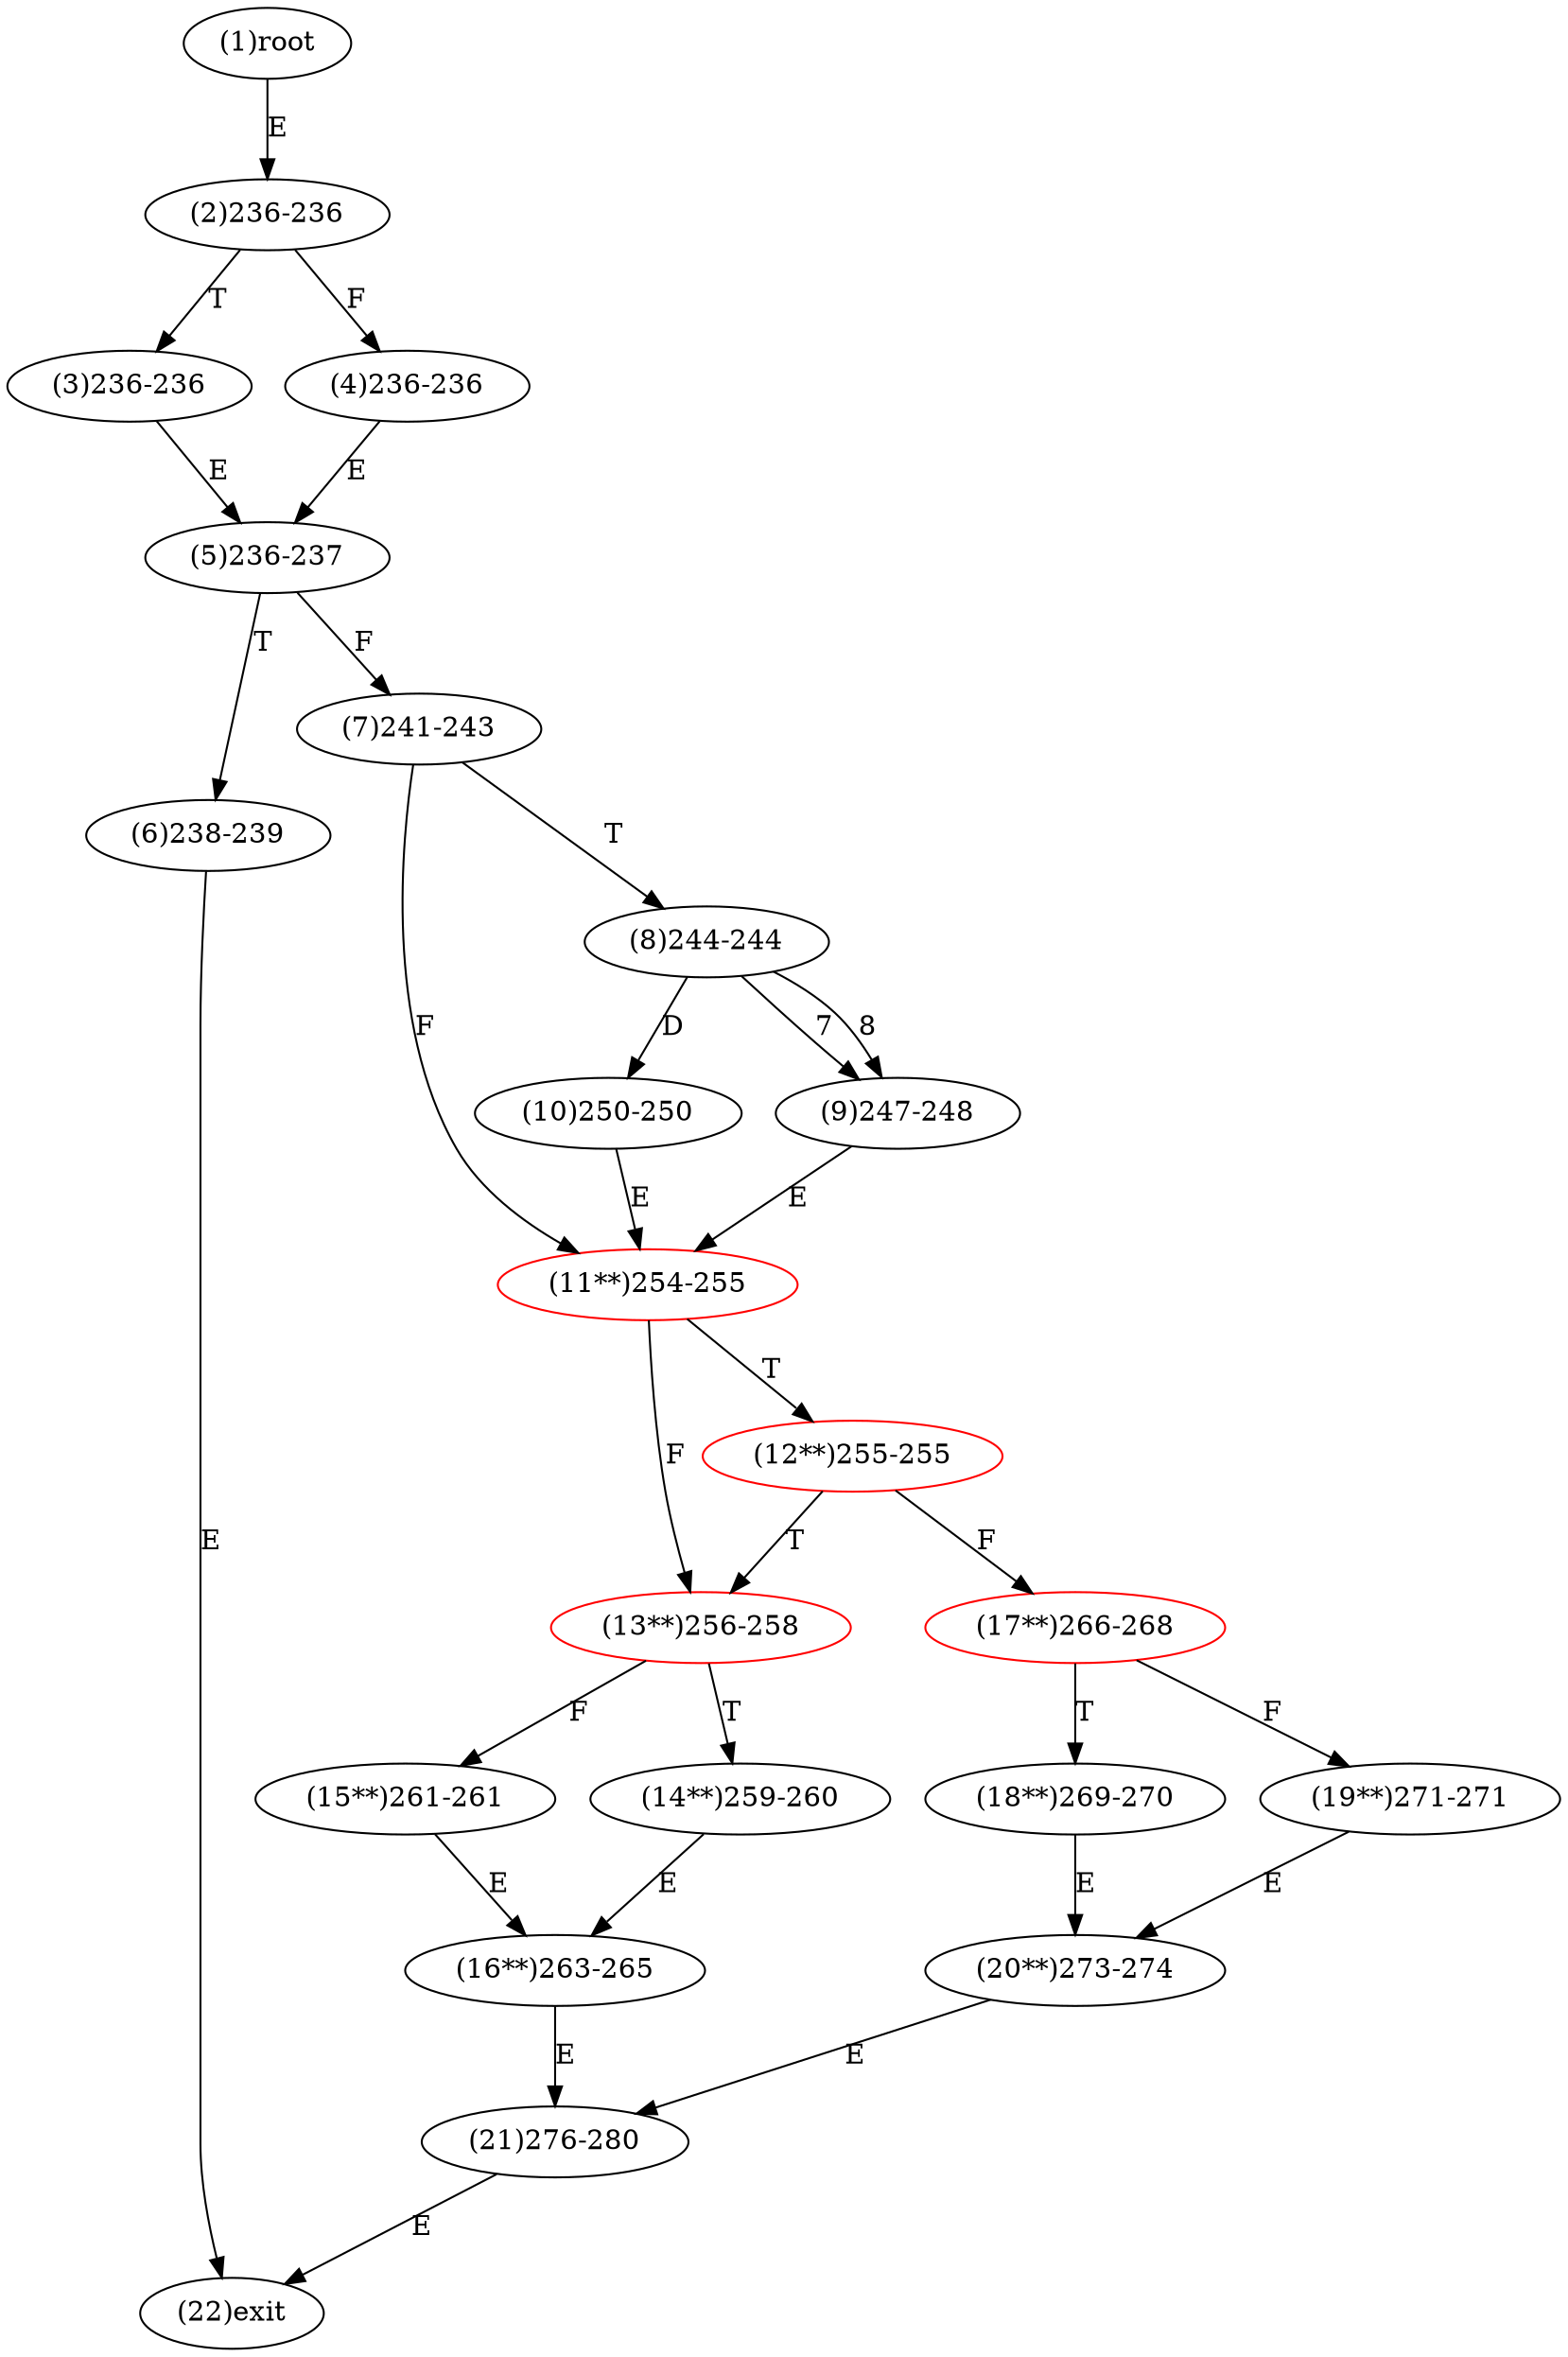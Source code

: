 digraph "" { 
1[ label="(1)root"];
2[ label="(2)236-236"];
3[ label="(3)236-236"];
4[ label="(4)236-236"];
5[ label="(5)236-237"];
6[ label="(6)238-239"];
7[ label="(7)241-243"];
8[ label="(8)244-244"];
9[ label="(9)247-248"];
10[ label="(10)250-250"];
11[ label="(11**)254-255",color=red];
12[ label="(12**)255-255",color=red];
13[ label="(13**)256-258",color=red];
14[ label="(14**)259-260"];
15[ label="(15**)261-261"];
17[ label="(17**)266-268",color=red];
16[ label="(16**)263-265"];
19[ label="(19**)271-271"];
18[ label="(18**)269-270"];
21[ label="(21)276-280"];
20[ label="(20**)273-274"];
22[ label="(22)exit"];
1->2[ label="E"];
2->4[ label="F"];
2->3[ label="T"];
3->5[ label="E"];
4->5[ label="E"];
5->7[ label="F"];
5->6[ label="T"];
6->22[ label="E"];
7->11[ label="F"];
7->8[ label="T"];
8->9[ label="7"];
8->9[ label="8"];
8->10[ label="D"];
9->11[ label="E"];
10->11[ label="E"];
11->13[ label="F"];
11->12[ label="T"];
12->17[ label="F"];
12->13[ label="T"];
13->15[ label="F"];
13->14[ label="T"];
14->16[ label="E"];
15->16[ label="E"];
16->21[ label="E"];
17->19[ label="F"];
17->18[ label="T"];
18->20[ label="E"];
19->20[ label="E"];
20->21[ label="E"];
21->22[ label="E"];
}